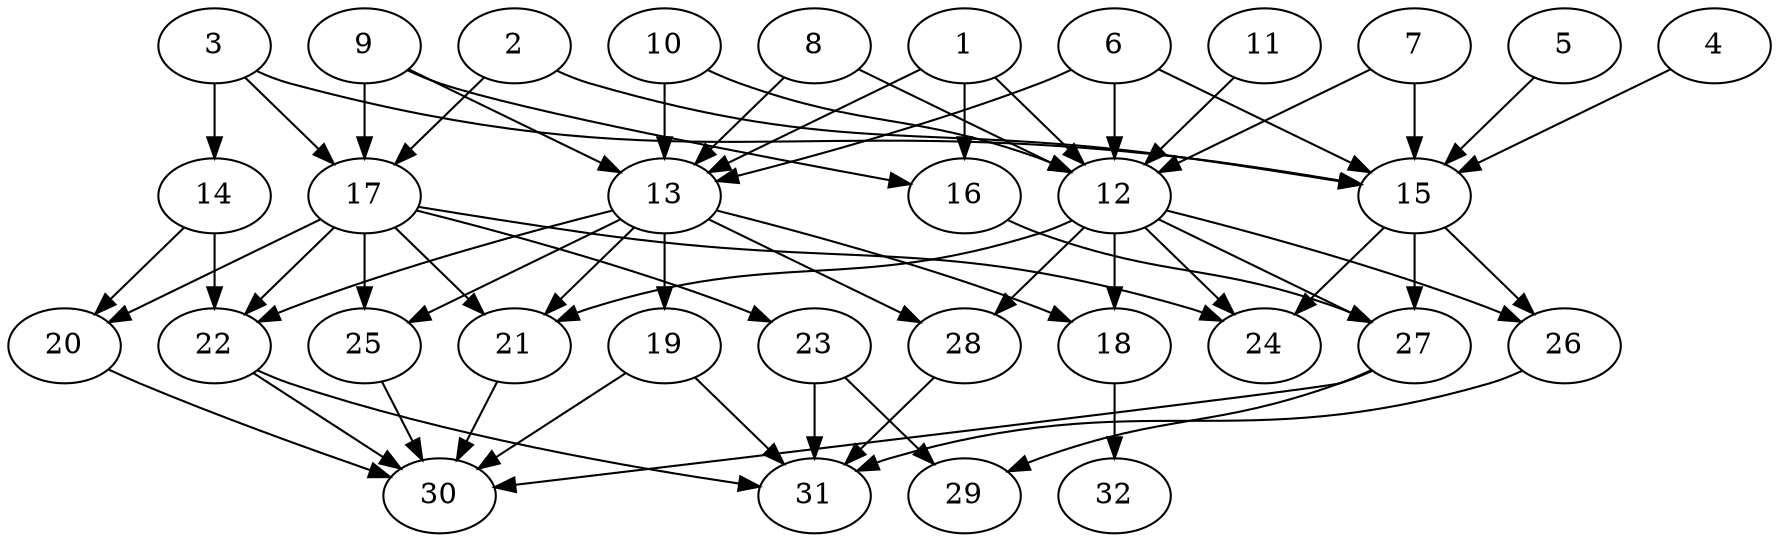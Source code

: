 // DAG (tier=2-normal, mode=data, n=32, ccr=0.401, fat=0.657, density=0.485, regular=0.543, jump=0.181, mindata=2097152, maxdata=16777216)
// DAG automatically generated by daggen at Sun Aug 24 16:33:34 2025
// /home/ermia/Project/Environments/daggen/bin/daggen --dot --ccr 0.401 --fat 0.657 --regular 0.543 --density 0.485 --jump 0.181 --mindata 2097152 --maxdata 16777216 -n 32 
digraph G {
  1 [size="5768927715516153", alpha="0.15", expect_size="2884463857758076"]
  1 -> 12 [size ="98691134259200"]
  1 -> 13 [size ="98691134259200"]
  1 -> 16 [size ="98691134259200"]
  2 [size="1117156451476085669888", alpha="0.10", expect_size="558578225738042834944"]
  2 -> 15 [size ="861322883366912"]
  2 -> 17 [size ="861322883366912"]
  3 [size="22522470002659636", alpha="0.04", expect_size="11261235001329818"]
  3 -> 14 [size ="738066641715200"]
  3 -> 15 [size ="738066641715200"]
  3 -> 17 [size ="738066641715200"]
  4 [size="583834347355422851072", alpha="0.03", expect_size="291917173677711425536"]
  4 -> 15 [size ="558834334564352"]
  5 [size="2655333129542181060608", alpha="0.08", expect_size="1327666564771090530304"]
  5 -> 15 [size ="1534037571141632"]
  6 [size="1686423610286120370176", alpha="0.14", expect_size="843211805143060185088"]
  6 -> 12 [size ="1133446701252608"]
  6 -> 13 [size ="1133446701252608"]
  6 -> 15 [size ="1133446701252608"]
  7 [size="145130874792556101632", alpha="0.20", expect_size="72565437396278050816"]
  7 -> 12 [size ="220934325665792"]
  7 -> 15 [size ="220934325665792"]
  8 [size="51891599768959288", alpha="0.17", expect_size="25945799884479644"]
  8 -> 12 [size ="1384501238300672"]
  8 -> 13 [size ="1384501238300672"]
  9 [size="15421353002851816", alpha="0.20", expect_size="7710676501425908"]
  9 -> 13 [size ="560615915520000"]
  9 -> 16 [size ="560615915520000"]
  9 -> 17 [size ="560615915520000"]
  10 [size="30550193647200000", alpha="0.00", expect_size="15275096823600000"]
  10 -> 12 [size ="697717437235200"]
  10 -> 13 [size ="697717437235200"]
  11 [size="2562182274062912", alpha="0.09", expect_size="1281091137031456"]
  11 -> 12 [size ="58332442263552"]
  12 [size="1593789091823561216", alpha="0.08", expect_size="796894545911780608"]
  12 -> 18 [size ="938458147192832"]
  12 -> 21 [size ="938458147192832"]
  12 -> 24 [size ="938458147192832"]
  12 -> 26 [size ="938458147192832"]
  12 -> 27 [size ="938458147192832"]
  12 -> 28 [size ="938458147192832"]
  13 [size="57026637994563600", alpha="0.06", expect_size="28513318997281800"]
  13 -> 18 [size ="1067920876634112"]
  13 -> 19 [size ="1067920876634112"]
  13 -> 21 [size ="1067920876634112"]
  13 -> 22 [size ="1067920876634112"]
  13 -> 25 [size ="1067920876634112"]
  13 -> 28 [size ="1067920876634112"]
  14 [size="4988078358102760", alpha="0.08", expect_size="2494039179051380"]
  14 -> 20 [size ="168062204510208"]
  14 -> 22 [size ="168062204510208"]
  15 [size="108980546944208208", alpha="0.15", expect_size="54490273472104104"]
  15 -> 24 [size ="2236159027576832"]
  15 -> 26 [size ="2236159027576832"]
  15 -> 27 [size ="2236159027576832"]
  16 [size="197492021256909750272", alpha="0.14", expect_size="98746010628454875136"]
  16 -> 27 [size ="271304099889152"]
  17 [size="161386439134342080", alpha="0.13", expect_size="80693219567171040"]
  17 -> 20 [size ="177657329221632"]
  17 -> 21 [size ="177657329221632"]
  17 -> 22 [size ="177657329221632"]
  17 -> 23 [size ="177657329221632"]
  17 -> 24 [size ="177657329221632"]
  17 -> 25 [size ="177657329221632"]
  18 [size="3210185296593272438784", alpha="0.18", expect_size="1605092648296636219392"]
  18 -> 32 [size ="1740911608332288"]
  19 [size="4114147579818698752", alpha="0.08", expect_size="2057073789909349376"]
  19 -> 30 [size ="1544036456333312"]
  19 -> 31 [size ="1544036456333312"]
  20 [size="27692402272802952", alpha="0.00", expect_size="13846201136401476"]
  20 -> 30 [size ="446049667776512"]
  21 [size="2787331556275769856", alpha="0.19", expect_size="1393665778137884928"]
  21 -> 30 [size ="1456984113020928"]
  22 [size="2814645069333636608", alpha="0.19", expect_size="1407322534666818304"]
  22 -> 30 [size ="2117524103626752"]
  22 -> 31 [size ="2117524103626752"]
  23 [size="4007394727488715", alpha="0.07", expect_size="2003697363744357"]
  23 -> 29 [size ="85577525362688"]
  23 -> 31 [size ="85577525362688"]
  24 [size="900492106012073728", alpha="0.14", expect_size="450246053006036864"]
  25 [size="36615449277069512", alpha="0.08", expect_size="18307724638534756"]
  25 -> 30 [size ="787169937457152"]
  26 [size="18277755106204084", alpha="0.13", expect_size="9138877553102042"]
  26 -> 31 [size ="1698633560883200"]
  27 [size="86717766341186496", alpha="0.05", expect_size="43358883170593248"]
  27 -> 29 [size ="1907623146291200"]
  27 -> 30 [size ="1907623146291200"]
  28 [size="57692815984252240", alpha="0.08", expect_size="28846407992126120"]
  28 -> 31 [size ="1042144588464128"]
  29 [size="23265739186164312", alpha="0.08", expect_size="11632869593082156"]
  30 [size="4239999474131045187584", alpha="0.01", expect_size="2119999737065522593792"]
  31 [size="5418406746235984", alpha="0.18", expect_size="2709203373117992"]
  32 [size="430886208832299597824", alpha="0.18", expect_size="215443104416149798912"]
}